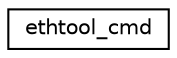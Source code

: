 digraph G
{
  edge [fontname="Helvetica",fontsize="10",labelfontname="Helvetica",labelfontsize="10"];
  node [fontname="Helvetica",fontsize="10",shape=record];
  rankdir="LR";
  Node1 [label="ethtool_cmd",height=0.2,width=0.4,color="black", fillcolor="white", style="filled",URL="$structethtool__cmd.html"];
}
